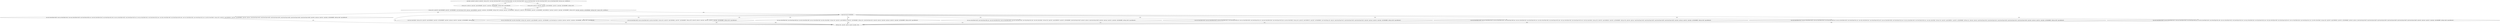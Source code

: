 digraph "func" {
"134531967" [label = "'push ebp', 'push edi', 'push esi', 'push ebx', 'sub esp, 0x2c', 'mov ebp, dword [esp+0x40]', 'mov eax, dword [esp+0x44]', 'mov edx, dword [esp+0x48]', 'mov ecx, dword [esp+0x4c]', 'mov ebx, dword [esp+0x50]', 'mov esi, dword [esp+0x54]', 'test eax, eax', 'je 0x804cc2a', " ]
"134532138" [label = "'sub esp, 0xc', 'push ecx', 'push edx', 'push 0x804efb8', 'push 0x1', 'push ebp', 'call 0x8048fd0', 'add esp, 0x20', 'jmp 0x804cbbc', " ]
"134532006" [label = "'sub esp, 0x8', 'push ecx', 'push edx', 'push eax', 'push 0x804efac', 'push 0x1', 'push ebp', 'call 0x8048fd0', 'add esp, 0x20', " ]
"134532028" [label = "'sub esp, 0x4', 'push 0x5', 'push 0x804efbf', 'push 0x0', 'call 0x8048db0', 'mov dword [esp], 0x7e6', 'push eax', 'push 0x804f2c0', 'push 0x1', 'push ebp', 'call 0x8048fd0', 'add esp, 0x18', 'push ebp', 'push 0xa', 'call 0x8048da0', 'add esp, 0xc', 'push 0x5', 'push 0x804f064', 'push 0x0', 'call 0x8048db0', 'push 0x804f110', 'push eax', 'push 0x1', 'push ebp', 'call 0x8048fd0', 'add esp, 0x18', 'push ebp', 'push 0xa', 'call 0x8048da0', 'add esp, 0x10', 'cmp esi, 0x9', 'ja 0x804cec1', " ]
"134532801" [label = "'mov edi, dword [ebx+0x20]', 'mov esi, dword [ebx+0x1c]', 'mov eax, dword [ebx+0x18]', 'mov dword [esp+0x8], eax', 'mov edx, dword [ebx+0x14]', 'mov dword [esp+0xc], edx', 'mov ecx, dword [ebx+0x10]', 'mov dword [esp+0x10], ecx', 'mov eax, dword [ebx+0xc]', 'mov dword [esp+0x14], eax', 'mov edx, dword [ebx+0x8]', 'mov dword [esp+0x18], edx', 'mov ecx, dword [ebx+0x4]', 'mov dword [esp+0x1c], ecx', 'mov ebx, dword [ebx]', 'sub esp, 0x4', 'push 0x5', 'push 0x804f230', 'push 0x0', 'call 0x8048db0', 'push edi', 'push esi', 'push dword [esp+0x20]', 'push dword [esp+0x28]', 'push dword [esp+0x30]', 'push dword [esp+0x38]', 'push dword [esp+0x40]', 'push dword [esp+0x48]', 'push ebx', 'push eax', 'push 0x1', 'push ebp', 'call 0x8048fd0', 'add esp, 0x40', 'jmp 0x804cc64', " ]
"134532131" [label = "'jmp dword [esi*4+0x804f294]', " ]
"134532196" [label = "'add esp, 0x2c', 'pop ebx', 'pop esi', 'pop edi', 'pop ebp', 'retn', " ]
"134532164" [label = "'mov ebx, dword [ebx]', 'sub esp, 0x4', 'push 0x5', 'push 0x804efc3', 'push 0x0', 'call 0x8048db0', 'push ebx', 'push eax', 'push 0x1', 'push ebp', 'call 0x8048fd0', 'add esp, 0x20', " ]
"134532204" [label = "'mov esi, dword [ebx+0x4]', 'mov ebx, dword [ebx]', 'sub esp, 0x4', 'push 0x5', 'push 0x804efd3', 'push 0x0', 'call 0x8048db0', 'mov dword [esp], esi', 'push ebx', 'push eax', 'push 0x1', 'push ebp', 'call 0x8048fd0', 'add esp, 0x20', 'jmp 0x804cc64', " ]
"134532244" [label = "'mov edi, dword [ebx+0x8]', 'mov esi, dword [ebx+0x4]', 'mov ebx, dword [ebx]', 'sub esp, 0x4', 'push 0x5', 'push 0x804efea', 'push 0x0', 'call 0x8048db0', 'add esp, 0x8', 'push edi', 'push esi', 'push ebx', 'push eax', 'push 0x1', 'push ebp', 'call 0x8048fd0', 'add esp, 0x20', 'jmp 0x804cc64', " ]
"134532289" [label = "'mov eax, dword [ebx+0xc]', 'mov dword [esp+0x8], eax', 'mov edi, dword [ebx+0x8]', 'mov esi, dword [ebx+0x4]', 'mov ebx, dword [ebx]', 'sub esp, 0x4', 'push 0x5', 'push 0x804f134', 'push 0x0', 'call 0x8048db0', 'add esp, 0xc', 'push dword [esp+0xc]', 'push edi', 'push esi', 'push ebx', 'push eax', 'push 0x1', 'push ebp', 'call 0x8048fd0', 'add esp, 0x20', 'jmp 0x804cc64', " ]
"134532348" [label = "'mov eax, dword [ebx+0x10]', 'mov dword [esp+0x8], eax', 'mov edi, dword [ebx+0xc]', 'mov esi, dword [ebx+0x8]', 'mov edx, dword [ebx+0x4]', 'mov dword [esp+0xc], edx', 'mov ebx, dword [ebx]', 'sub esp, 0x4', 'push 0x5', 'push 0x804f154', 'push 0x0', 'call 0x8048db0', 'push dword [esp+0x18]', 'push edi', 'push esi', 'push dword [esp+0x28]', 'push ebx', 'push eax', 'push 0x1', 'push ebp', 'call 0x8048fd0', 'add esp, 0x30', 'jmp 0x804cc64', " ]
"134532415" [label = "'mov edi, dword [ebx+0x14]', 'mov esi, dword [ebx+0x10]', 'mov eax, dword [ebx+0xc]', 'mov dword [esp+0x8], eax', 'mov ecx, dword [ebx+0x8]', 'mov dword [esp+0xc], ecx', 'mov edx, dword [ebx+0x4]', 'mov dword [esp+0x10], edx', 'mov ebx, dword [ebx]', 'sub esp, 0x4', 'push 0x5', 'push 0x804f178', 'push 0x0', 'call 0x8048db0', 'mov dword [esp], edi', 'push esi', 'push dword [esp+0x1c]', 'push dword [esp+0x24]', 'push dword [esp+0x2c]', 'push ebx', 'push eax', 'push 0x1', 'push ebp', 'call 0x8048fd0', 'add esp, 0x30', 'jmp 0x804cc64', " ]
"134532495" [label = "'mov edi, dword [ebx+0x18]', 'mov esi, dword [ebx+0x14]', 'mov eax, dword [ebx+0x10]', 'mov dword [esp+0x8], eax', 'mov ecx, dword [ebx+0xc]', 'mov dword [esp+0xc], ecx', 'mov edx, dword [ebx+0x8]', 'mov dword [esp+0x10], edx', 'mov eax, dword [ebx+0x4]', 'mov dword [esp+0x14], eax', 'mov ebx, dword [ebx]', 'sub esp, 0x4', 'push 0x5', 'push 0x804f1a0', 'push 0x0', 'call 0x8048db0', 'add esp, 0x8', 'push edi', 'push esi', 'push dword [esp+0x18]', 'push dword [esp+0x20]', 'push dword [esp+0x28]', 'push dword [esp+0x30]', 'push ebx', 'push eax', 'push 0x1', 'push ebp', 'call 0x8048fd0', 'add esp, 0x30', 'jmp 0x804cc64', " ]
"134532587" [label = "'mov edi, dword [ebx+0x1c]', 'mov esi, dword [ebx+0x18]', 'mov eax, dword [ebx+0x14]', 'mov dword [esp+0x8], eax', 'mov ecx, dword [ebx+0x10]', 'mov dword [esp+0xc], ecx', 'mov edx, dword [ebx+0xc]', 'mov dword [esp+0x10], edx', 'mov eax, dword [ebx+0x8]', 'mov dword [esp+0x14], eax', 'mov ecx, dword [ebx+0x4]', 'mov dword [esp+0x18], ecx', 'mov ebx, dword [ebx]', 'sub esp, 0x4', 'push 0x5', 'push 0x804f1cc', 'push 0x0', 'call 0x8048db0', 'add esp, 0xc', 'push edi', 'push esi', 'push dword [esp+0x14]', 'push dword [esp+0x1c]', 'push dword [esp+0x24]', 'push dword [esp+0x2c]', 'push dword [esp+0x34]', 'push ebx', 'push eax', 'push 0x1', 'push ebp', 'call 0x8048fd0', 'add esp, 0x30', 'jmp 0x804cc64', " ]
"134532690" [label = "'mov edi, dword [ebx+0x20]', 'mov esi, dword [ebx+0x1c]', 'mov eax, dword [ebx+0x18]', 'mov dword [esp+0x8], eax', 'mov edx, dword [ebx+0x14]', 'mov dword [esp+0xc], edx', 'mov ecx, dword [ebx+0x10]', 'mov dword [esp+0x10], ecx', 'mov eax, dword [ebx+0xc]', 'mov dword [esp+0x14], eax', 'mov edx, dword [ebx+0x8]', 'mov dword [esp+0x18], edx', 'mov ecx, dword [ebx+0x4]', 'mov dword [esp+0x1c], ecx', 'mov ebx, dword [ebx]', 'sub esp, 0x4', 'push 0x5', 'push 0x804f1fc', 'push 0x0', 'call 0x8048db0', 'push edi', 'push esi', 'push dword [esp+0x20]', 'push dword [esp+0x28]', 'push dword [esp+0x30]', 'push dword [esp+0x38]', 'push dword [esp+0x40]', 'push dword [esp+0x48]', 'push ebx', 'push eax', 'push 0x1', 'push ebp', 'call 0x8048fd0', 'add esp, 0x40', 'jmp 0x804cc64', " ]
"134531967" -> "134532138" [ label = "CFG" ]
"134531967" -> "134532006" [ label = "CFG" ]
"134532138" -> "134532028" [ label = "CFG" ]
"134532006" -> "134532028" [ label = "CFG" ]
"134532028" -> "134532801" [ label = "CFG" ]
"134532028" -> "134532131" [ label = "CFG" ]
"134532801" -> "134532196" [ label = "CFG" ]
"134532131" -> "134532164" [ label = "CFG" ]
"134532131" -> "134532196" [ label = "CFG" ]
"134532131" -> "134532204" [ label = "CFG" ]
"134532131" -> "134532244" [ label = "CFG" ]
"134532131" -> "134532289" [ label = "CFG" ]
"134532131" -> "134532348" [ label = "CFG" ]
"134532131" -> "134532415" [ label = "CFG" ]
"134532131" -> "134532495" [ label = "CFG" ]
"134532131" -> "134532587" [ label = "CFG" ]
"134532131" -> "134532690" [ label = "CFG" ]
"134532164" -> "134532196" [ label = "CFG" ]
"134532204" -> "134532196" [ label = "CFG" ]
"134532244" -> "134532196" [ label = "CFG" ]
"134532289" -> "134532196" [ label = "CFG" ]
"134532348" -> "134532196" [ label = "CFG" ]
"134532415" -> "134532196" [ label = "CFG" ]
"134532495" -> "134532196" [ label = "CFG" ]
"134532587" -> "134532196" [ label = "CFG" ]
"134532690" -> "134532196" [ label = "CFG" ]
}
